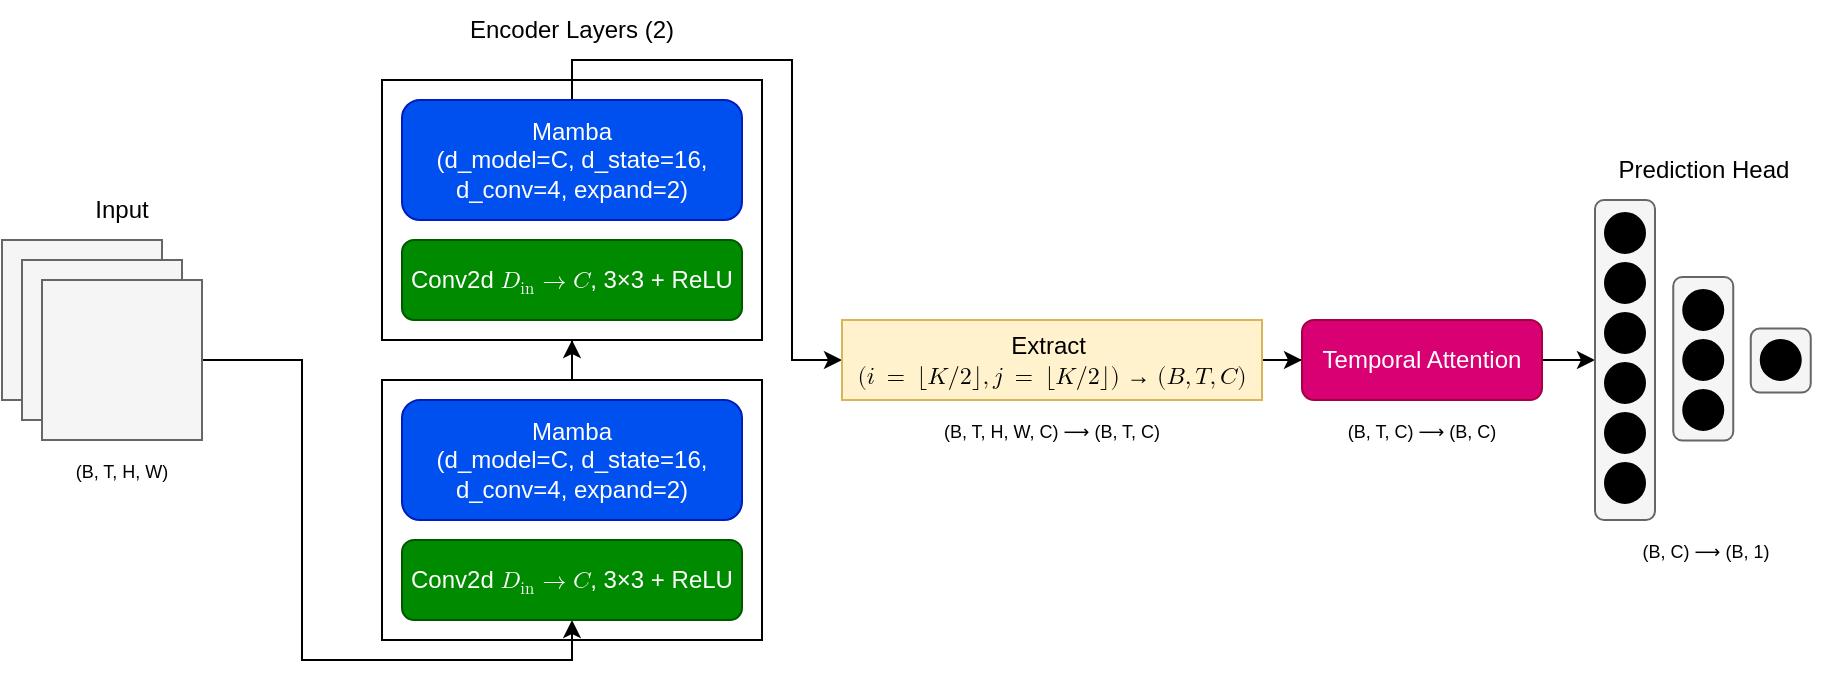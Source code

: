 <mxfile version="26.2.14">
  <diagram name="Page-1" id="BBbashbwkVtUofB7s5gc">
    <mxGraphModel dx="573" dy="16" grid="0" gridSize="10" guides="1" tooltips="1" connect="1" arrows="1" fold="1" page="0" pageScale="1" pageWidth="850" pageHeight="1100" math="0" shadow="0">
      <root>
        <mxCell id="0" />
        <mxCell id="1" parent="0" />
        <mxCell id="hEEuJzlS_s5F5CLPRled-17" style="edgeStyle=orthogonalEdgeStyle;rounded=0;orthogonalLoop=1;jettySize=auto;html=1;entryX=0.5;entryY=1;entryDx=0;entryDy=0;" edge="1" parent="1" source="hEEuJzlS_s5F5CLPRled-13" target="hEEuJzlS_s5F5CLPRled-14">
          <mxGeometry relative="1" as="geometry" />
        </mxCell>
        <mxCell id="hEEuJzlS_s5F5CLPRled-13" value="" style="rounded=0;whiteSpace=wrap;html=1;" vertex="1" parent="1">
          <mxGeometry x="910" y="750" width="190" height="130" as="geometry" />
        </mxCell>
        <mxCell id="hEEuJzlS_s5F5CLPRled-1" value="" style="rounded=0;whiteSpace=wrap;html=1;fillColor=#f5f5f5;fontColor=#333333;strokeColor=#666666;" vertex="1" parent="1">
          <mxGeometry x="720" y="680" width="80" height="80" as="geometry" />
        </mxCell>
        <mxCell id="hEEuJzlS_s5F5CLPRled-2" value="" style="rounded=0;whiteSpace=wrap;html=1;fillColor=#f5f5f5;fontColor=#333333;strokeColor=#666666;" vertex="1" parent="1">
          <mxGeometry x="730" y="690" width="80" height="80" as="geometry" />
        </mxCell>
        <mxCell id="hEEuJzlS_s5F5CLPRled-18" style="edgeStyle=orthogonalEdgeStyle;rounded=0;orthogonalLoop=1;jettySize=auto;html=1;entryX=0.5;entryY=1;entryDx=0;entryDy=0;" edge="1" parent="1" source="hEEuJzlS_s5F5CLPRled-3" target="hEEuJzlS_s5F5CLPRled-7">
          <mxGeometry relative="1" as="geometry" />
        </mxCell>
        <mxCell id="hEEuJzlS_s5F5CLPRled-3" value="" style="rounded=0;whiteSpace=wrap;html=1;fillColor=#f5f5f5;fontColor=#333333;strokeColor=#666666;" vertex="1" parent="1">
          <mxGeometry x="740" y="700" width="80" height="80" as="geometry" />
        </mxCell>
        <mxCell id="hEEuJzlS_s5F5CLPRled-5" value="&lt;font style=&quot;font-size: 9px;&quot;&gt;(B, T, H, W)&lt;/font&gt;" style="text;html=1;align=center;verticalAlign=middle;whiteSpace=wrap;rounded=0;" vertex="1" parent="1">
          <mxGeometry x="740" y="780" width="80" height="30" as="geometry" />
        </mxCell>
        <mxCell id="hEEuJzlS_s5F5CLPRled-7" value="Conv2d &lt;span class=&quot;katex&quot;&gt;&lt;span class=&quot;katex-mathml&quot;&gt;&lt;math xmlns=&quot;http://www.w3.org/1998/Math/MathML&quot;&gt;&lt;mrow&gt;&lt;msub&gt;&lt;mi&gt;D&lt;/mi&gt;&lt;mtext&gt;in&lt;/mtext&gt;&lt;/msub&gt;&lt;mo&gt;→&lt;/mo&gt;&lt;mi&gt;C&lt;/mi&gt;&lt;/mrow&gt;D_{\text{in}}\to C&lt;/math&gt;&lt;/span&gt;&lt;/span&gt;, 3×3 + ReLU" style="rounded=1;whiteSpace=wrap;html=1;fillColor=#008a00;fontColor=#ffffff;strokeColor=#005700;" vertex="1" parent="1">
          <mxGeometry x="920" y="830" width="170" height="40" as="geometry" />
        </mxCell>
        <mxCell id="hEEuJzlS_s5F5CLPRled-9" value="Mamba&lt;div&gt;(d_model=C, d_state=16, d_conv=4, expand=2)&lt;/div&gt;" style="rounded=1;whiteSpace=wrap;html=1;fillColor=#0050ef;fontColor=#ffffff;strokeColor=#001DBC;" vertex="1" parent="1">
          <mxGeometry x="920" y="760" width="170" height="60" as="geometry" />
        </mxCell>
        <mxCell id="hEEuJzlS_s5F5CLPRled-14" value="" style="rounded=0;whiteSpace=wrap;html=1;" vertex="1" parent="1">
          <mxGeometry x="910" y="600" width="190" height="130" as="geometry" />
        </mxCell>
        <mxCell id="hEEuJzlS_s5F5CLPRled-15" value="Conv2d &lt;span class=&quot;katex&quot;&gt;&lt;span class=&quot;katex-mathml&quot;&gt;&lt;math xmlns=&quot;http://www.w3.org/1998/Math/MathML&quot;&gt;&lt;mrow&gt;&lt;msub&gt;&lt;mi&gt;D&lt;/mi&gt;&lt;mtext&gt;in&lt;/mtext&gt;&lt;/msub&gt;&lt;mo&gt;→&lt;/mo&gt;&lt;mi&gt;C&lt;/mi&gt;&lt;/mrow&gt;D_{\text{in}}\to C&lt;/math&gt;&lt;/span&gt;&lt;/span&gt;, 3×3 + ReLU" style="rounded=1;whiteSpace=wrap;html=1;fillColor=#008a00;fontColor=#ffffff;strokeColor=#005700;" vertex="1" parent="1">
          <mxGeometry x="920" y="680" width="170" height="40" as="geometry" />
        </mxCell>
        <mxCell id="hEEuJzlS_s5F5CLPRled-20" style="edgeStyle=orthogonalEdgeStyle;rounded=0;orthogonalLoop=1;jettySize=auto;html=1;entryX=0;entryY=0.5;entryDx=0;entryDy=0;" edge="1" parent="1" source="hEEuJzlS_s5F5CLPRled-16" target="hEEuJzlS_s5F5CLPRled-19">
          <mxGeometry relative="1" as="geometry">
            <Array as="points">
              <mxPoint x="1005" y="590" />
              <mxPoint x="1115" y="590" />
              <mxPoint x="1115" y="740" />
            </Array>
          </mxGeometry>
        </mxCell>
        <mxCell id="hEEuJzlS_s5F5CLPRled-16" value="Mamba&lt;div&gt;(d_model=C, d_state=16, d_conv=4, expand=2)&lt;/div&gt;" style="rounded=1;whiteSpace=wrap;html=1;fillColor=#0050ef;fontColor=#ffffff;strokeColor=#001DBC;" vertex="1" parent="1">
          <mxGeometry x="920" y="610" width="170" height="60" as="geometry" />
        </mxCell>
        <mxCell id="hEEuJzlS_s5F5CLPRled-25" style="edgeStyle=orthogonalEdgeStyle;rounded=0;orthogonalLoop=1;jettySize=auto;html=1;entryX=0;entryY=0.5;entryDx=0;entryDy=0;" edge="1" parent="1" source="hEEuJzlS_s5F5CLPRled-19" target="hEEuJzlS_s5F5CLPRled-24">
          <mxGeometry relative="1" as="geometry" />
        </mxCell>
        <mxCell id="hEEuJzlS_s5F5CLPRled-19" value="Extract&amp;nbsp;&lt;div&gt;&lt;span class=&quot;katex&quot;&gt;&lt;span class=&quot;katex-mathml&quot;&gt;&lt;math xmlns=&quot;http://www.w3.org/1998/Math/MathML&quot;&gt;&lt;mrow&gt;&lt;mo stretchy=&quot;false&quot;&gt;(&lt;/mo&gt;&lt;mi&gt;i&lt;/mi&gt;&lt;mtext&gt; ⁣&lt;/mtext&gt;&lt;mo&gt;=&lt;/mo&gt;&lt;mtext&gt; ⁣&lt;/mtext&gt;&lt;mo stretchy=&quot;false&quot;&gt;⌊&lt;/mo&gt;&lt;mi&gt;K&lt;/mi&gt;&lt;mi mathvariant=&quot;normal&quot;&gt;/&lt;/mi&gt;&lt;mn&gt;2&lt;/mn&gt;&lt;mo stretchy=&quot;false&quot;&gt;⌋&lt;/mo&gt;&lt;mo separator=&quot;true&quot;&gt;,&lt;/mo&gt;&lt;mi&gt;j&lt;/mi&gt;&lt;mtext&gt; ⁣&lt;/mtext&gt;&lt;mo&gt;=&lt;/mo&gt;&lt;mtext&gt; ⁣&lt;/mtext&gt;&lt;mo stretchy=&quot;false&quot;&gt;⌊&lt;/mo&gt;&lt;mi&gt;K&lt;/mi&gt;&lt;mi mathvariant=&quot;normal&quot;&gt;/&lt;/mi&gt;&lt;mn&gt;2&lt;/mn&gt;&lt;mo stretchy=&quot;false&quot;&gt;⌋&lt;/mo&gt;&lt;mo stretchy=&quot;false&quot;&gt;)&lt;/mo&gt;&lt;/mrow&gt;(i\!=\!\lfloor K/2\rfloor, j\!=\!\lfloor K/2\rfloor)&lt;/math&gt;&lt;/span&gt;&lt;/span&gt;&amp;nbsp;→ &lt;span class=&quot;katex&quot;&gt;&lt;span class=&quot;katex-mathml&quot;&gt;&lt;math xmlns=&quot;http://www.w3.org/1998/Math/MathML&quot;&gt;&lt;mrow&gt;&lt;mo stretchy=&quot;false&quot;&gt;(&lt;/mo&gt;&lt;mi&gt;B&lt;/mi&gt;&lt;mo separator=&quot;true&quot;&gt;,&lt;/mo&gt;&lt;mi&gt;T&lt;/mi&gt;&lt;mo separator=&quot;true&quot;&gt;,&lt;/mo&gt;&lt;mi&gt;C&lt;/mi&gt;&lt;mo stretchy=&quot;false&quot;&gt;)&lt;/mo&gt;&lt;/mrow&gt;(B, T, C)&lt;/math&gt;&lt;/span&gt;&lt;br&gt;&lt;/span&gt;&lt;/div&gt;" style="rounded=0;whiteSpace=wrap;html=1;fillColor=#fff2cc;strokeColor=#d6b656;" vertex="1" parent="1">
          <mxGeometry x="1140" y="720" width="210" height="40" as="geometry" />
        </mxCell>
        <mxCell id="hEEuJzlS_s5F5CLPRled-21" value="Input" style="text;html=1;align=center;verticalAlign=middle;whiteSpace=wrap;rounded=0;" vertex="1" parent="1">
          <mxGeometry x="740" y="650" width="80" height="30" as="geometry" />
        </mxCell>
        <mxCell id="hEEuJzlS_s5F5CLPRled-22" value="Encoder Layers (2)" style="text;html=1;align=center;verticalAlign=middle;whiteSpace=wrap;rounded=0;" vertex="1" parent="1">
          <mxGeometry x="910" y="560" width="190" height="30" as="geometry" />
        </mxCell>
        <mxCell id="hEEuJzlS_s5F5CLPRled-29" style="edgeStyle=orthogonalEdgeStyle;rounded=0;orthogonalLoop=1;jettySize=auto;html=1;entryX=0.5;entryY=1;entryDx=0;entryDy=0;" edge="1" parent="1" source="hEEuJzlS_s5F5CLPRled-24" target="hEEuJzlS_s5F5CLPRled-28">
          <mxGeometry relative="1" as="geometry" />
        </mxCell>
        <mxCell id="hEEuJzlS_s5F5CLPRled-24" value="Temporal Attention" style="rounded=1;whiteSpace=wrap;html=1;fillColor=#d80073;fontColor=#ffffff;strokeColor=#A50040;" vertex="1" parent="1">
          <mxGeometry x="1370" y="720" width="120" height="40" as="geometry" />
        </mxCell>
        <mxCell id="hEEuJzlS_s5F5CLPRled-28" value="" style="rounded=1;whiteSpace=wrap;html=1;rotation=90;fillColor=#f5f5f5;fontColor=#333333;strokeColor=#666666;" vertex="1" parent="1">
          <mxGeometry x="1451.5" y="725" width="160" height="30" as="geometry" />
        </mxCell>
        <mxCell id="hEEuJzlS_s5F5CLPRled-30" value="" style="ellipse;whiteSpace=wrap;html=1;aspect=fixed;fillColor=#000000;" vertex="1" parent="1">
          <mxGeometry x="1521.5" y="666.5" width="20" height="20" as="geometry" />
        </mxCell>
        <mxCell id="hEEuJzlS_s5F5CLPRled-31" value="" style="ellipse;whiteSpace=wrap;html=1;aspect=fixed;fillColor=#000000;" vertex="1" parent="1">
          <mxGeometry x="1521.5" y="691.5" width="20" height="20" as="geometry" />
        </mxCell>
        <mxCell id="hEEuJzlS_s5F5CLPRled-32" value="" style="ellipse;whiteSpace=wrap;html=1;aspect=fixed;fillColor=#000000;" vertex="1" parent="1">
          <mxGeometry x="1521.5" y="716.5" width="20" height="20" as="geometry" />
        </mxCell>
        <mxCell id="hEEuJzlS_s5F5CLPRled-33" value="" style="ellipse;whiteSpace=wrap;html=1;aspect=fixed;fillColor=#000000;" vertex="1" parent="1">
          <mxGeometry x="1521.5" y="741.5" width="20" height="20" as="geometry" />
        </mxCell>
        <mxCell id="hEEuJzlS_s5F5CLPRled-34" value="" style="ellipse;whiteSpace=wrap;html=1;aspect=fixed;fillColor=#000000;" vertex="1" parent="1">
          <mxGeometry x="1521.5" y="766.5" width="20" height="20" as="geometry" />
        </mxCell>
        <mxCell id="hEEuJzlS_s5F5CLPRled-35" value="" style="ellipse;whiteSpace=wrap;html=1;aspect=fixed;fillColor=#000000;" vertex="1" parent="1">
          <mxGeometry x="1521.5" y="791.5" width="20" height="20" as="geometry" />
        </mxCell>
        <mxCell id="hEEuJzlS_s5F5CLPRled-36" value="Prediction Head" style="text;html=1;align=center;verticalAlign=middle;whiteSpace=wrap;rounded=0;" vertex="1" parent="1">
          <mxGeometry x="1513.88" y="630" width="113.5" height="30" as="geometry" />
        </mxCell>
        <mxCell id="hEEuJzlS_s5F5CLPRled-39" value="" style="rounded=1;whiteSpace=wrap;html=1;rotation=90;fillColor=#f5f5f5;fontColor=#333333;strokeColor=#666666;" vertex="1" parent="1">
          <mxGeometry x="1529.75" y="724.38" width="81.75" height="30" as="geometry" />
        </mxCell>
        <mxCell id="hEEuJzlS_s5F5CLPRled-40" value="" style="ellipse;whiteSpace=wrap;html=1;aspect=fixed;fillColor=#000000;" vertex="1" parent="1">
          <mxGeometry x="1560.62" y="705" width="20" height="20" as="geometry" />
        </mxCell>
        <mxCell id="hEEuJzlS_s5F5CLPRled-41" value="" style="ellipse;whiteSpace=wrap;html=1;aspect=fixed;fillColor=#000000;" vertex="1" parent="1">
          <mxGeometry x="1560.62" y="730" width="20" height="20" as="geometry" />
        </mxCell>
        <mxCell id="hEEuJzlS_s5F5CLPRled-42" value="" style="ellipse;whiteSpace=wrap;html=1;aspect=fixed;fillColor=#000000;" vertex="1" parent="1">
          <mxGeometry x="1560.62" y="755" width="20" height="20" as="geometry" />
        </mxCell>
        <mxCell id="hEEuJzlS_s5F5CLPRled-46" value="" style="rounded=1;whiteSpace=wrap;html=1;rotation=90;fillColor=#f5f5f5;fontColor=#333333;strokeColor=#666666;" vertex="1" parent="1">
          <mxGeometry x="1593.38" y="725.26" width="32" height="30" as="geometry" />
        </mxCell>
        <mxCell id="hEEuJzlS_s5F5CLPRled-48" value="" style="ellipse;whiteSpace=wrap;html=1;aspect=fixed;fillColor=#000000;" vertex="1" parent="1">
          <mxGeometry x="1599.37" y="730" width="20" height="20" as="geometry" />
        </mxCell>
        <mxCell id="hEEuJzlS_s5F5CLPRled-51" value="&lt;font style=&quot;font-size: 9px;&quot;&gt;(B, T, H, W, C) ⟶ (B, T, C)&lt;/font&gt;" style="text;html=1;align=center;verticalAlign=middle;whiteSpace=wrap;rounded=0;" vertex="1" parent="1">
          <mxGeometry x="1165" y="760" width="160" height="30" as="geometry" />
        </mxCell>
        <mxCell id="hEEuJzlS_s5F5CLPRled-52" value="&lt;font style=&quot;font-size: 9px;&quot;&gt;(B, T, C) ⟶ (B, C)&lt;/font&gt;" style="text;html=1;align=center;verticalAlign=middle;whiteSpace=wrap;rounded=0;" vertex="1" parent="1">
          <mxGeometry x="1370" y="760" width="120" height="30" as="geometry" />
        </mxCell>
        <mxCell id="hEEuJzlS_s5F5CLPRled-53" value="&lt;font style=&quot;font-size: 9px;&quot;&gt;(B, C) ⟶ (B, 1)&lt;/font&gt;" style="text;html=1;align=center;verticalAlign=middle;whiteSpace=wrap;rounded=0;" vertex="1" parent="1">
          <mxGeometry x="1513.88" y="820" width="116.12" height="30" as="geometry" />
        </mxCell>
      </root>
    </mxGraphModel>
  </diagram>
</mxfile>
